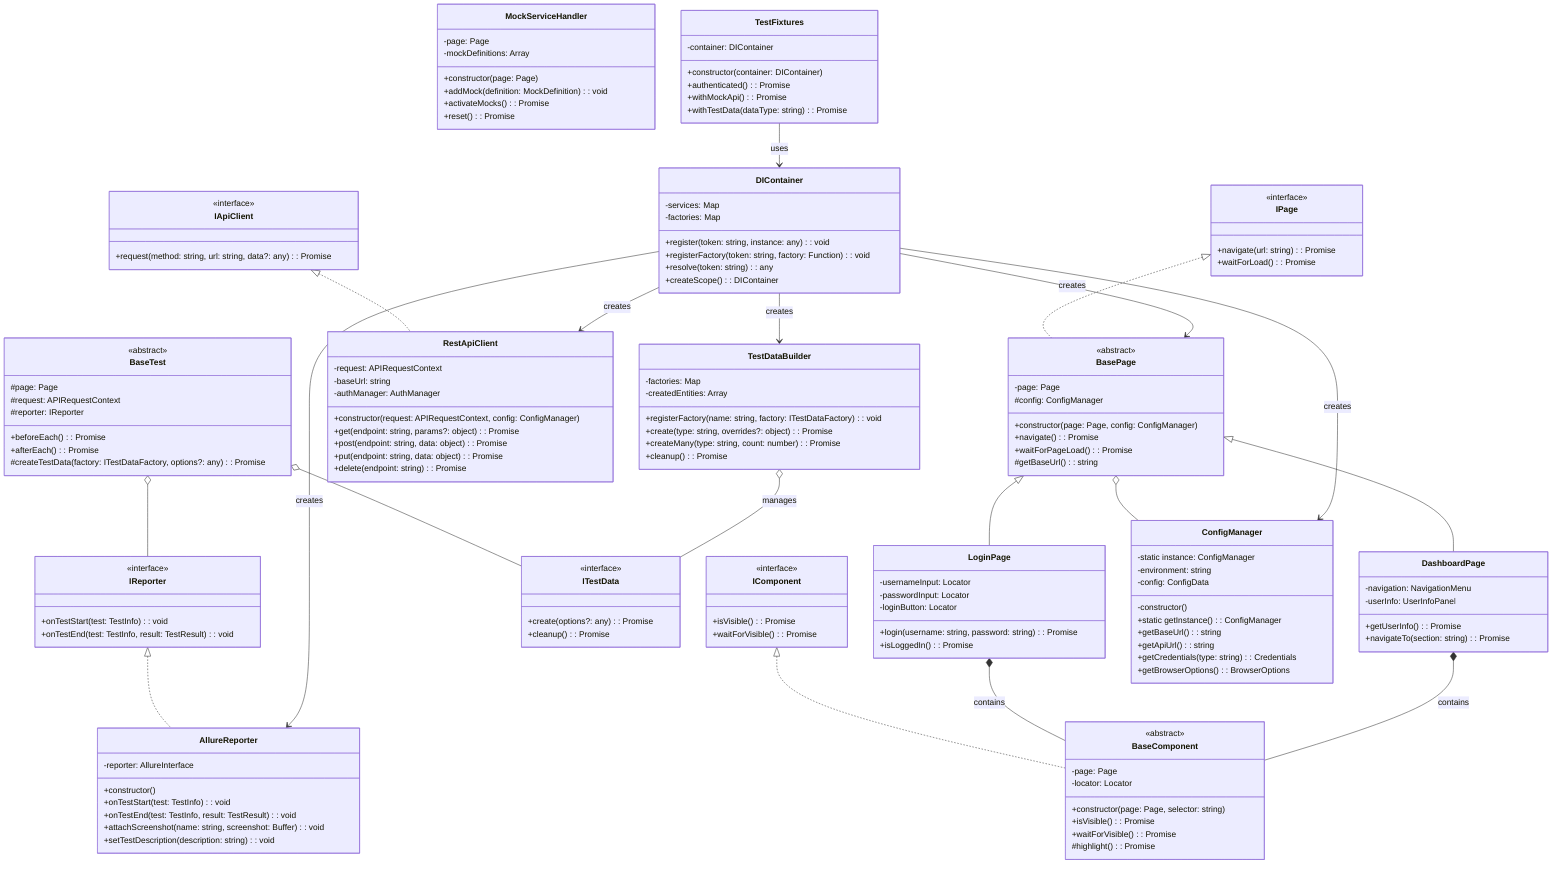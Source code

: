 classDiagram
    %% Interfaces (Supporting Interface Segregation Principle)
    class IPage {
        <<interface>>
        +navigate(url: string): Promise
        +waitForLoad(): Promise
    }
    
    class IComponent {
        <<interface>>
        +isVisible(): Promise
        +waitForVisible(): Promise
    }
    
    class IApiClient {
        <<interface>>
        +request(method: string, url: string, data?: any): Promise
    }
    
    class IReporter {
        <<interface>>
        +onTestStart(test: TestInfo): void
        +onTestEnd(test: TestInfo, result: TestResult): void
    }
    
    class ITestData {
        <<interface>>
        +create(options?: any): Promise
        +cleanup(): Promise
    }
    
    %% Abstract Base Classes (Template Method Pattern)
    class BasePage {
        <<abstract>>
        -page: Page
        #config: ConfigManager
        +constructor(page: Page, config: ConfigManager)
        +navigate(): Promise
        +waitForPageLoad(): Promise
        #getBaseUrl(): string
    }
    
    class BaseComponent {
        <<abstract>>
        -page: Page
        -locator: Locator
        +constructor(page: Page, selector: string)
        +isVisible(): Promise
        +waitForVisible(): Promise
        #highlight(): Promise
    }
    
    class BaseTest {
        <<abstract>>
        #page: Page
        #request: APIRequestContext
        #reporter: IReporter
        +beforeEach(): Promise
        +afterEach(): Promise
        #createTestData(factory: ITestDataFactory, options?: any): Promise
    }
    
    %% Concrete Implementations
    class LoginPage {
        -usernameInput: Locator
        -passwordInput: Locator
        -loginButton: Locator
        +login(username: string, password: string): Promise
        +isLoggedIn(): Promise
    }
    
    class DashboardPage {
        -navigation: NavigationMenu
        -userInfo: UserInfoPanel
        +getUserInfo(): Promise
        +navigateTo(section: string): Promise
    }
    
    class RestApiClient {
        -request: APIRequestContext
        -baseUrl: string
        -authManager: AuthManager
        +constructor(request: APIRequestContext, config: ConfigManager)
        +get(endpoint: string, params?: object): Promise
        +post(endpoint: string, data: object): Promise
        +put(endpoint: string, data: object): Promise
        +delete(endpoint: string): Promise
    }
    
    %% Services and Utilities (Demonstrating Single Responsibility)
    class ConfigManager {
        -static instance: ConfigManager
        -environment: string
        -config: ConfigData
        -constructor()
        +static getInstance(): ConfigManager
        +getBaseUrl(): string
        +getApiUrl(): string
        +getCredentials(type: string): Credentials
        +getBrowserOptions(): BrowserOptions
    }
    
    class TestDataBuilder {
        -factories: Map
        -createdEntities: Array
        +registerFactory(name: string, factory: ITestDataFactory): void
        +create(type: string, overrides?: object): Promise
        +createMany(type: string, count: number): Promise
        +cleanup(): Promise
    }
    
    class AllureReporter {
        -reporter: AllureInterface
        +constructor()
        +onTestStart(test: TestInfo): void
        +onTestEnd(test: TestInfo, result: TestResult): void
        +attachScreenshot(name: string, screenshot: Buffer): void
        +setTestDescription(description: string): void
    }
    
    class MockServiceHandler {
        -page: Page
        -mockDefinitions: Array
        +constructor(page: Page)
        +addMock(definition: MockDefinition): void
        +activateMocks(): Promise
        +reset(): Promise
    }
    
    %% Dependency Injection Container (D in SOLID)
    class DIContainer {
        -services: Map
        -factories: Map
        +register(token: string, instance: any): void
        +registerFactory(token: string, factory: Function): void
        +resolve(token: string): any
        +createScope(): DIContainer
    }
    
    %% Test Fixtures (Factory Pattern)
    class TestFixtures {
        -container: DIContainer
        +constructor(container: DIContainer)
        +authenticated(): Promise
        +withMockApi(): Promise
        +withTestData(dataType: string): Promise
    }
    
    %% Relationships
    IPage <|.. BasePage
    IComponent <|.. BaseComponent
    IApiClient <|.. RestApiClient
    IReporter <|.. AllureReporter
    
    BasePage <|-- LoginPage
    BasePage <|-- DashboardPage
    
    BasePage o-- ConfigManager
    BaseTest o-- IReporter
    BaseTest o-- ITestData
    
    DIContainer --> ConfigManager : creates
    DIContainer --> RestApiClient : creates
    DIContainer --> BasePage : creates
    DIContainer --> TestDataBuilder : creates
    DIContainer --> AllureReporter : creates
    
    TestFixtures --> DIContainer : uses
    
    LoginPage *-- BaseComponent : contains
    DashboardPage *-- BaseComponent : contains
    
    TestDataBuilder o-- ITestData : manages